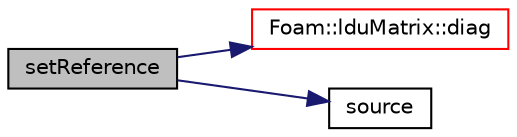 digraph "setReference"
{
  bgcolor="transparent";
  edge [fontname="Helvetica",fontsize="10",labelfontname="Helvetica",labelfontsize="10"];
  node [fontname="Helvetica",fontsize="10",shape=record];
  rankdir="LR";
  Node3140 [label="setReference",height=0.2,width=0.4,color="black", fillcolor="grey75", style="filled", fontcolor="black"];
  Node3140 -> Node3141 [color="midnightblue",fontsize="10",style="solid",fontname="Helvetica"];
  Node3141 [label="Foam::lduMatrix::diag",height=0.2,width=0.4,color="red",URL="$a27929.html#a9140aaa9630c2cba2fe28369a649f2f0"];
  Node3140 -> Node3144 [color="midnightblue",fontsize="10",style="solid",fontname="Helvetica"];
  Node3144 [label="source",height=0.2,width=0.4,color="black",URL="$a23173.html#a4c49d61a0e11bbdadf6646dbe3740560"];
}
